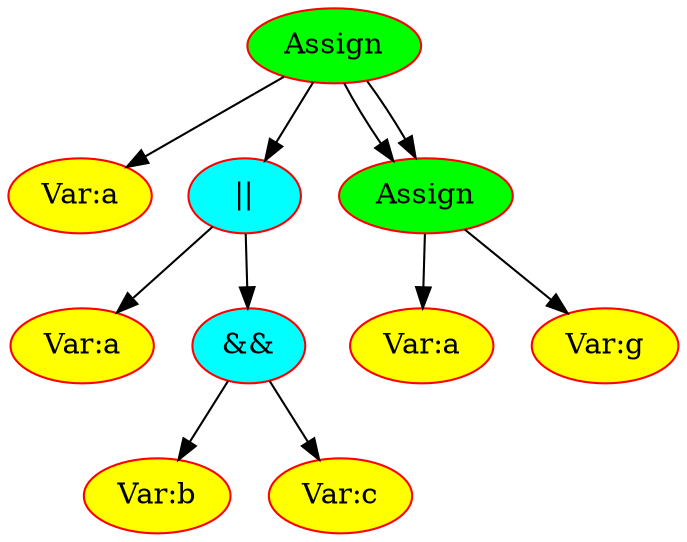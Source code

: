 digraph Dump{node[color=red,fontsize=14, style=filled]
"0x4dfaa60" [label = "Assign" fillcolor=green]
"0x4dfaa60" -> "0x4dfa340"
"0x4dfa340" [label = "Var:a" fillcolor=yellow]
"0x4dfaa60" -> "0x4dfa9f0"
"0x4dfa9f0" [label = "||" fillcolor=cyan]
"0x4dfa9f0" -> "0x4dfa3c0"
"0x4dfa3c0" [label = "Var:a" fillcolor=yellow]
"0x4dfa9f0" -> "0x4dfa980"
"0x4dfa980" [label = "&&" fillcolor=cyan]
"0x4dfa980" -> "0x4dfa880"
"0x4dfa880" [label = "Var:b" fillcolor=yellow]
"0x4dfa980" -> "0x4dfa900"
"0x4dfa900" [label = "Var:c" fillcolor=yellow]
"0x4dfaa60" -> "0x4dfabd0"
"0x4dfaa60" -> "0x4dfabd0"
"0x4dfabd0" [label = "Assign" fillcolor=green]
"0x4dfabd0" -> "0x4dfaad0"
"0x4dfaad0" [label = "Var:a" fillcolor=yellow]
"0x4dfabd0" -> "0x4dfab50"
"0x4dfab50" [label = "Var:g" fillcolor=yellow]
}
